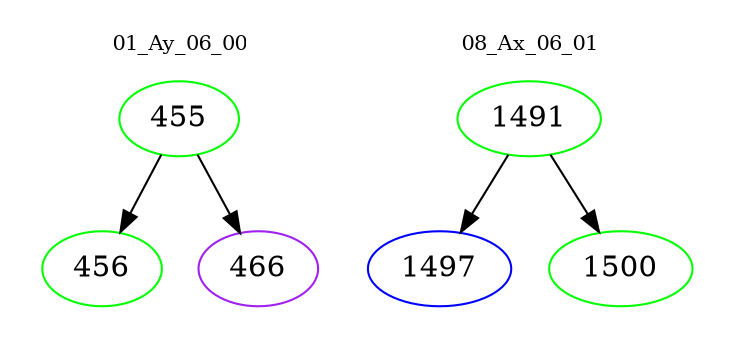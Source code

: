 digraph{
subgraph cluster_0 {
color = white
label = "01_Ay_06_00";
fontsize=10;
T0_455 [label="455", color="green"]
T0_455 -> T0_456 [color="black"]
T0_456 [label="456", color="green"]
T0_455 -> T0_466 [color="black"]
T0_466 [label="466", color="purple"]
}
subgraph cluster_1 {
color = white
label = "08_Ax_06_01";
fontsize=10;
T1_1491 [label="1491", color="green"]
T1_1491 -> T1_1497 [color="black"]
T1_1497 [label="1497", color="blue"]
T1_1491 -> T1_1500 [color="black"]
T1_1500 [label="1500", color="green"]
}
}
